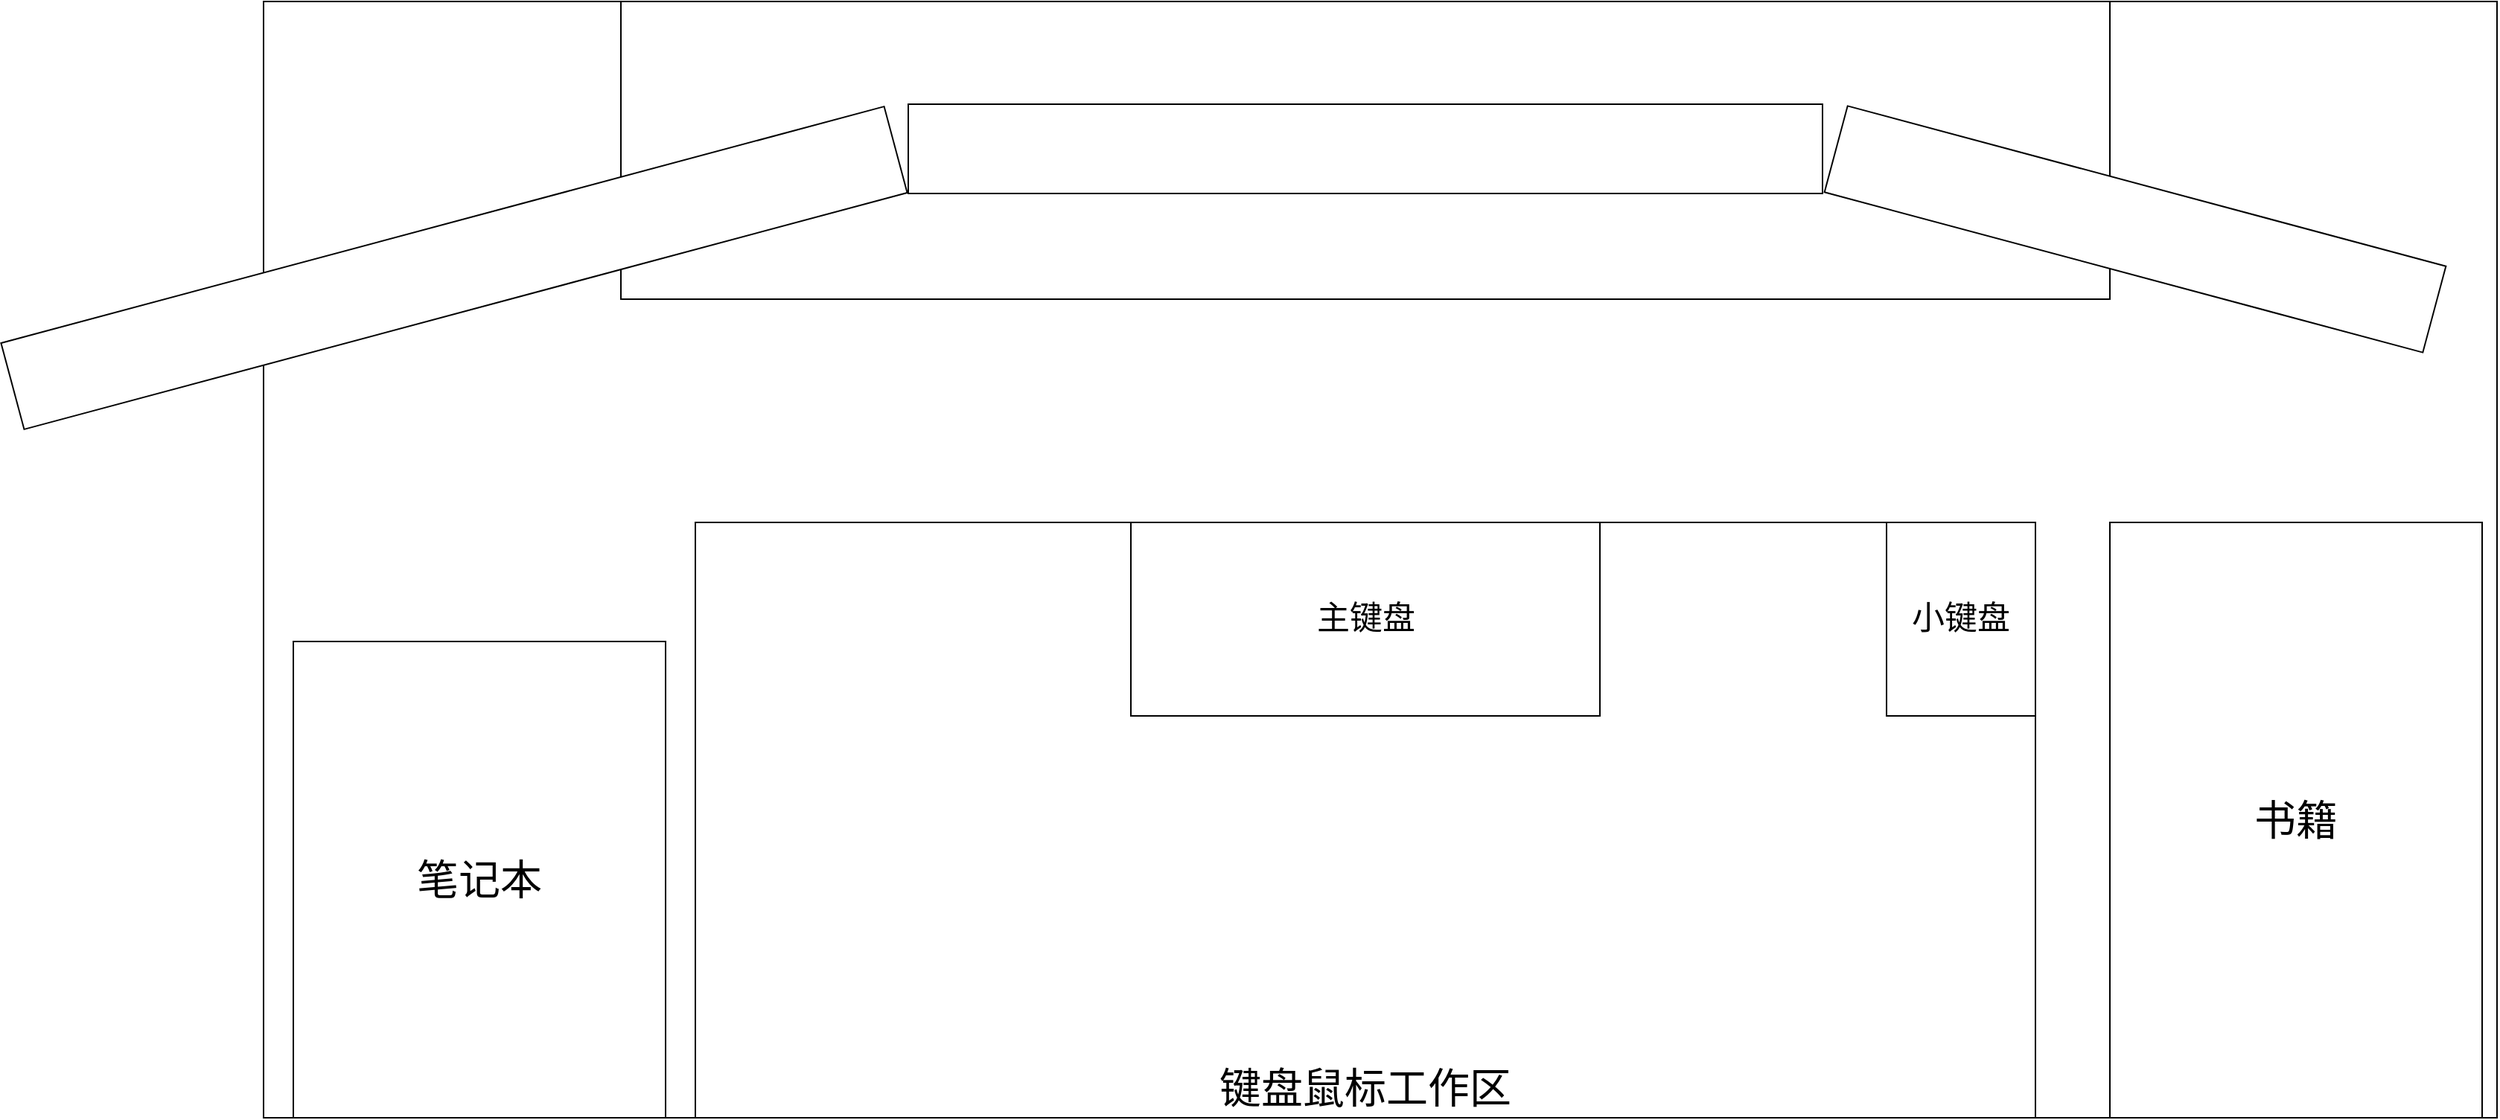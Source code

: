 <mxfile version="14.7.6" type="github">
  <diagram id="hp4ZRXiw3dxKqSJ8gFgZ" name="第 1 页">
    <mxGraphModel dx="2249" dy="833" grid="1" gridSize="10" guides="1" tooltips="1" connect="1" arrows="1" fold="1" page="1" pageScale="1" pageWidth="827" pageHeight="1169" math="0" shadow="0">
      <root>
        <mxCell id="0" />
        <mxCell id="1" parent="0" />
        <mxCell id="8ud5yvN5_ogS2cvak7CM-2" value="" style="rounded=0;whiteSpace=wrap;html=1;" parent="1" vertex="1">
          <mxGeometry x="90" y="121" width="1500" height="750" as="geometry" />
        </mxCell>
        <mxCell id="8ud5yvN5_ogS2cvak7CM-3" value="" style="rounded=0;whiteSpace=wrap;html=1;" parent="1" vertex="1">
          <mxGeometry x="330" y="121" width="1000" height="200" as="geometry" />
        </mxCell>
        <mxCell id="8ud5yvN5_ogS2cvak7CM-4" value="" style="rounded=0;whiteSpace=wrap;html=1;" parent="1" vertex="1">
          <mxGeometry x="523" y="190" width="614" height="60" as="geometry" />
        </mxCell>
        <mxCell id="8ud5yvN5_ogS2cvak7CM-5" value="" style="rounded=0;whiteSpace=wrap;html=1;rotation=-15;" parent="1" vertex="1">
          <mxGeometry x="-89" y="270" width="614" height="60" as="geometry" />
        </mxCell>
        <mxCell id="8ud5yvN5_ogS2cvak7CM-6" value="" style="rounded=0;whiteSpace=wrap;html=1;rotation=15;" parent="1" vertex="1">
          <mxGeometry x="1139" y="244" width="416" height="60" as="geometry" />
        </mxCell>
        <mxCell id="8ud5yvN5_ogS2cvak7CM-7" value="键盘鼠标工作区" style="rounded=0;whiteSpace=wrap;html=1;fontSize=28;verticalAlign=bottom;" parent="1" vertex="1">
          <mxGeometry x="380" y="471" width="900" height="400" as="geometry" />
        </mxCell>
        <mxCell id="8ud5yvN5_ogS2cvak7CM-8" value="书籍" style="rounded=0;whiteSpace=wrap;html=1;fontSize=28;" parent="1" vertex="1">
          <mxGeometry x="1330" y="471" width="250" height="400" as="geometry" />
        </mxCell>
        <mxCell id="8ud5yvN5_ogS2cvak7CM-10" value="笔记本" style="rounded=0;whiteSpace=wrap;html=1;fontSize=28;" parent="1" vertex="1">
          <mxGeometry x="110" y="551" width="250" height="320" as="geometry" />
        </mxCell>
        <mxCell id="NtZdj_i_4V98ALXTqe8c-1" value="主键盘" style="rounded=0;whiteSpace=wrap;html=1;verticalAlign=middle;fontSize=22;" vertex="1" parent="1">
          <mxGeometry x="672.5" y="471" width="315" height="130" as="geometry" />
        </mxCell>
        <mxCell id="NtZdj_i_4V98ALXTqe8c-2" value="小键盘" style="rounded=0;whiteSpace=wrap;html=1;verticalAlign=middle;fontSize=22;" vertex="1" parent="1">
          <mxGeometry x="1180" y="471" width="100" height="130" as="geometry" />
        </mxCell>
      </root>
    </mxGraphModel>
  </diagram>
</mxfile>
